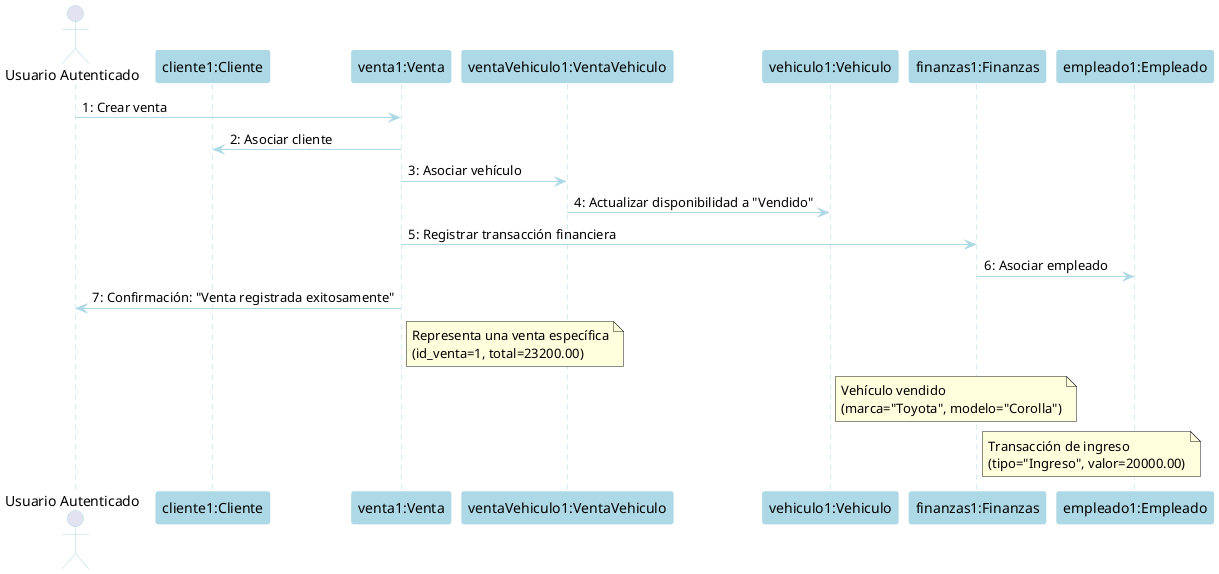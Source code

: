 @startuml
' Diagrama de Colaboración (Comunicación) para Registrar una Venta de un Vehículo (AutoGest S.L.)

' Configuración de Estilo con Tono Azul
skinparam shadowing false
skinparam actorBorderColor LightBlue
skinparam participantBorderColor LightBlue
skinparam participantBackgroundColor LightBlue
skinparam arrowColor LightBlue
skinparam sequenceLifeLineBorderColor LightBlue

' Participantes (Objetos)
actor "Usuario Autenticado" as User
participant "cliente1:Cliente" as cliente1
participant "venta1:Venta" as venta1
participant "ventaVehiculo1:VentaVehiculo" as ventaVehiculo1
participant "vehiculo1:Vehiculo" as vehiculo1
participant "finanzas1:Finanzas" as finanzas1
participant "empleado1:Empleado" as empleado1

' Mensajes (numerados para simular un diagrama de colaboración)
User -> venta1 : 1: Crear venta
venta1 -> cliente1 : 2: Asociar cliente
venta1 -> ventaVehiculo1 : 3: Asociar vehículo
ventaVehiculo1 -> vehiculo1 : 4: Actualizar disponibilidad a "Vendido"
venta1 -> finanzas1 : 5: Registrar transacción financiera
finanzas1 -> empleado1 : 6: Asociar empleado
venta1 -> User : 7: Confirmación: "Venta registrada exitosamente"

' Notas
note right of venta1: Representa una venta específica\n(id_venta=1, total=23200.00)
note right of vehiculo1: Vehículo vendido\n(marca="Toyota", modelo="Corolla")
note right of finanzas1: Transacción de ingreso\n(tipo="Ingreso", valor=20000.00)

@enduml